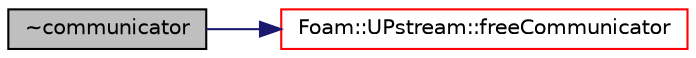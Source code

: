 digraph "~communicator"
{
  bgcolor="transparent";
  edge [fontname="Helvetica",fontsize="10",labelfontname="Helvetica",labelfontsize="10"];
  node [fontname="Helvetica",fontsize="10",shape=record];
  rankdir="LR";
  Node1 [label="~communicator",height=0.2,width=0.4,color="black", fillcolor="grey75", style="filled", fontcolor="black"];
  Node1 -> Node2 [color="midnightblue",fontsize="10",style="solid",fontname="Helvetica"];
  Node2 [label="Foam::UPstream::freeCommunicator",height=0.2,width=0.4,color="red",URL="$a02862.html#a3179018baba7416f21d8f0c21bf11a62",tooltip="Free a previously allocated communicator. "];
}
